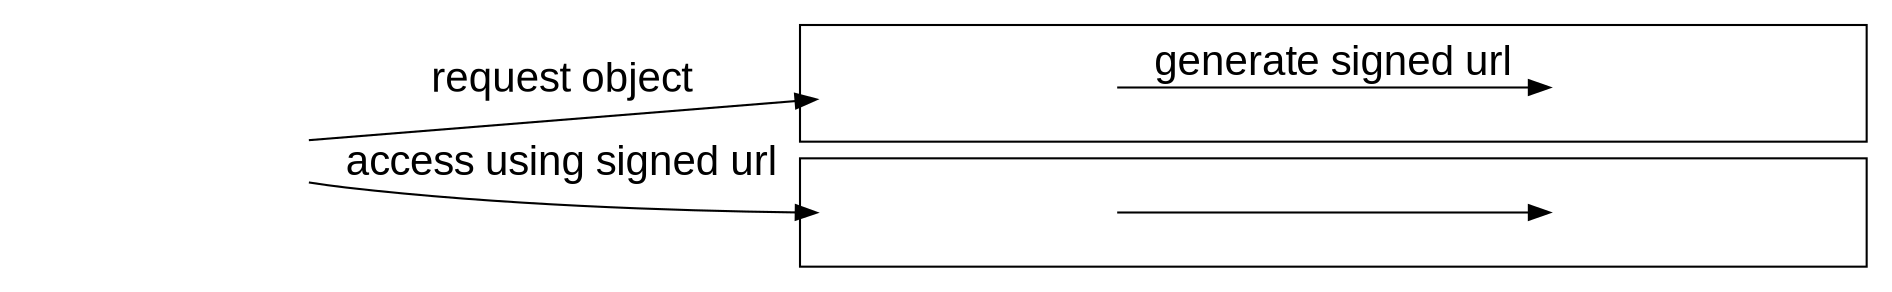 digraph G {
	rankdir = LR
	graph[fontname=Arial, fontcolor=brown, fontsize=25]
	edge[fontname=Arial, fontsize=20]
	node[shape=none width=2 margin=0]

    a -> b [label="request object"]
    b -> c [label="generate signed url"]
    a -> d [label="access using signed url"]
    d -> e

    a[image="user.png",label=""]

    subgraph cluster_origin {
    b[image="api-gateway.png",label=""]
    c[image="aws-lambda-function.png",label=""]
    label=""
    }
    subgraph cluster_custom {
    d[image="edge-location.png",label=""]
	e[image="s3-bucket.png",label=""]
    label=""
    }

}